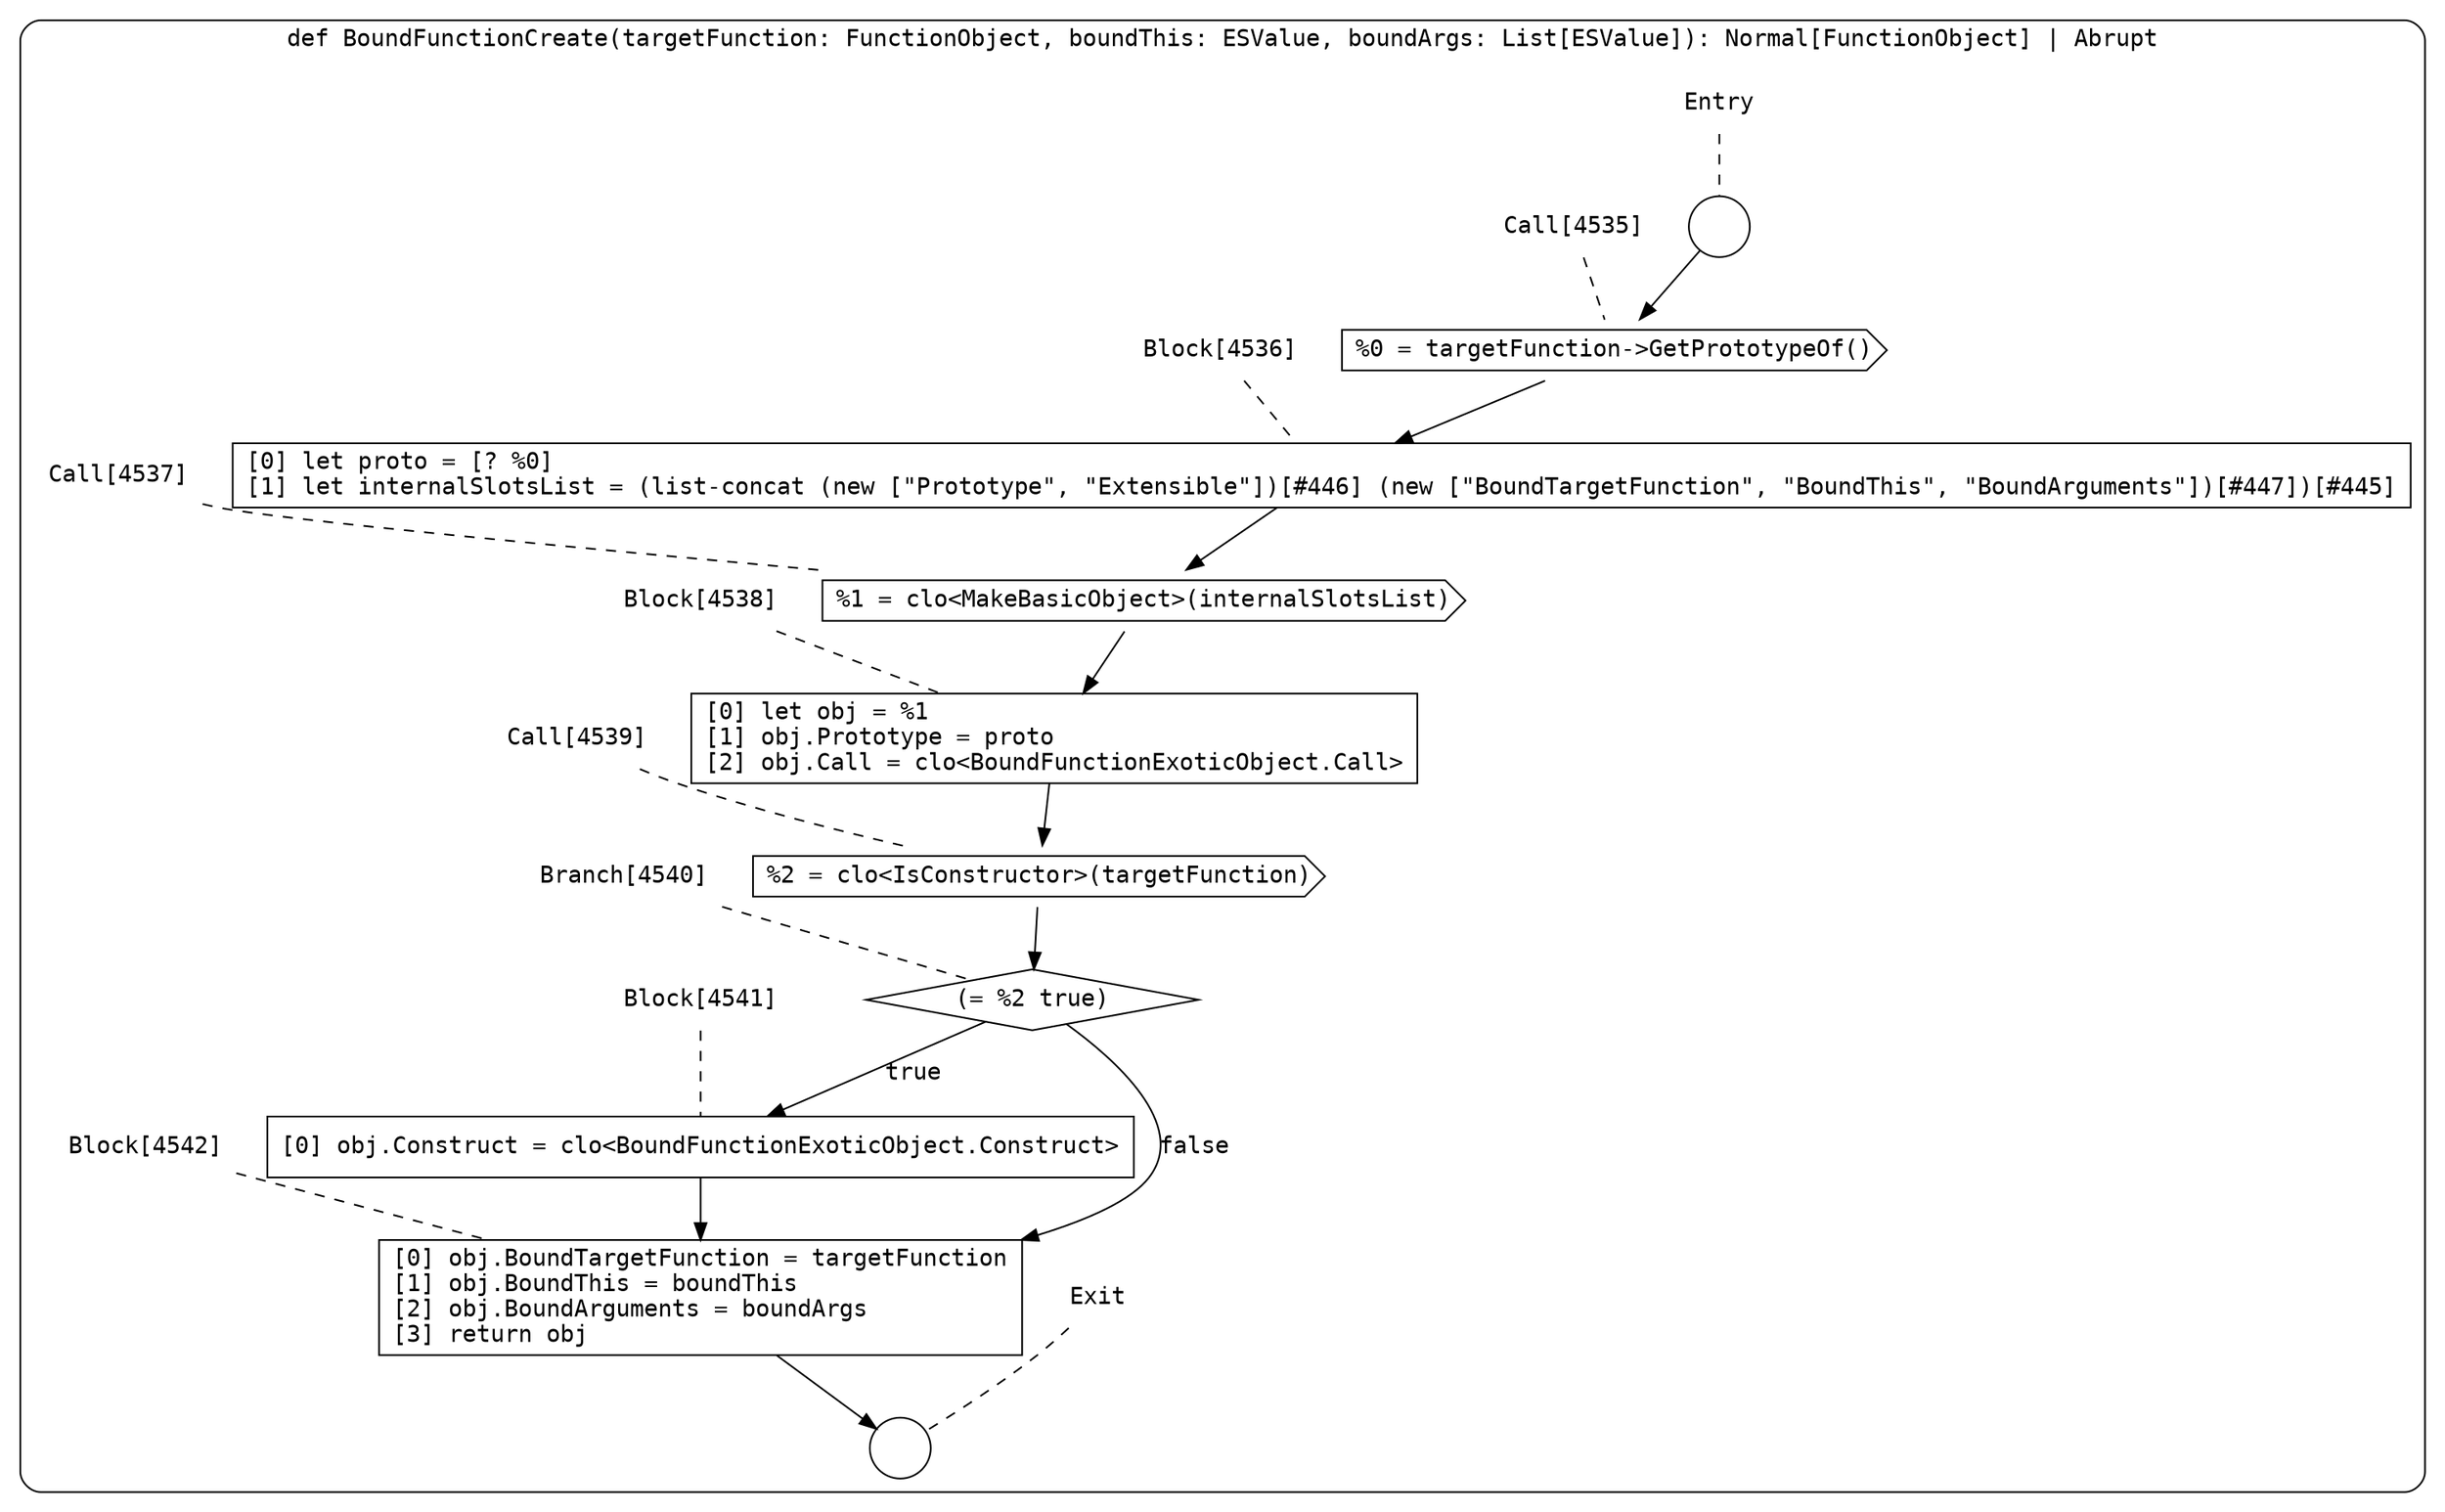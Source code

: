 digraph {
  graph [fontname = "Consolas"]
  node [fontname = "Consolas"]
  edge [fontname = "Consolas"]
  subgraph cluster1104 {
    label = "def BoundFunctionCreate(targetFunction: FunctionObject, boundThis: ESValue, boundArgs: List[ESValue]): Normal[FunctionObject] | Abrupt"
    style = rounded
    cluster1104_entry_name [shape=none, label=<<font color="black">Entry</font>>]
    cluster1104_entry_name -> cluster1104_entry [arrowhead=none, color="black", style=dashed]
    cluster1104_entry [shape=circle label=" " color="black" fillcolor="white" style=filled]
    cluster1104_entry -> node4535 [color="black"]
    cluster1104_exit_name [shape=none, label=<<font color="black">Exit</font>>]
    cluster1104_exit_name -> cluster1104_exit [arrowhead=none, color="black", style=dashed]
    cluster1104_exit [shape=circle label=" " color="black" fillcolor="white" style=filled]
    node4535_name [shape=none, label=<<font color="black">Call[4535]</font>>]
    node4535_name -> node4535 [arrowhead=none, color="black", style=dashed]
    node4535 [shape=cds, label=<<font color="black">%0 = targetFunction-&gt;GetPrototypeOf()</font>> color="black" fillcolor="white", style=filled]
    node4535 -> node4536 [color="black"]
    node4536_name [shape=none, label=<<font color="black">Block[4536]</font>>]
    node4536_name -> node4536 [arrowhead=none, color="black", style=dashed]
    node4536 [shape=box, label=<<font color="black">[0] let proto = [? %0]<BR ALIGN="LEFT"/>[1] let internalSlotsList = (list-concat (new [&quot;Prototype&quot;, &quot;Extensible&quot;])[#446] (new [&quot;BoundTargetFunction&quot;, &quot;BoundThis&quot;, &quot;BoundArguments&quot;])[#447])[#445]<BR ALIGN="LEFT"/></font>> color="black" fillcolor="white", style=filled]
    node4536 -> node4537 [color="black"]
    node4537_name [shape=none, label=<<font color="black">Call[4537]</font>>]
    node4537_name -> node4537 [arrowhead=none, color="black", style=dashed]
    node4537 [shape=cds, label=<<font color="black">%1 = clo&lt;MakeBasicObject&gt;(internalSlotsList)</font>> color="black" fillcolor="white", style=filled]
    node4537 -> node4538 [color="black"]
    node4538_name [shape=none, label=<<font color="black">Block[4538]</font>>]
    node4538_name -> node4538 [arrowhead=none, color="black", style=dashed]
    node4538 [shape=box, label=<<font color="black">[0] let obj = %1<BR ALIGN="LEFT"/>[1] obj.Prototype = proto<BR ALIGN="LEFT"/>[2] obj.Call = clo&lt;BoundFunctionExoticObject.Call&gt;<BR ALIGN="LEFT"/></font>> color="black" fillcolor="white", style=filled]
    node4538 -> node4539 [color="black"]
    node4539_name [shape=none, label=<<font color="black">Call[4539]</font>>]
    node4539_name -> node4539 [arrowhead=none, color="black", style=dashed]
    node4539 [shape=cds, label=<<font color="black">%2 = clo&lt;IsConstructor&gt;(targetFunction)</font>> color="black" fillcolor="white", style=filled]
    node4539 -> node4540 [color="black"]
    node4540_name [shape=none, label=<<font color="black">Branch[4540]</font>>]
    node4540_name -> node4540 [arrowhead=none, color="black", style=dashed]
    node4540 [shape=diamond, label=<<font color="black">(= %2 true)</font>> color="black" fillcolor="white", style=filled]
    node4540 -> node4541 [label=<<font color="black">true</font>> color="black"]
    node4540 -> node4542 [label=<<font color="black">false</font>> color="black"]
    node4541_name [shape=none, label=<<font color="black">Block[4541]</font>>]
    node4541_name -> node4541 [arrowhead=none, color="black", style=dashed]
    node4541 [shape=box, label=<<font color="black">[0] obj.Construct = clo&lt;BoundFunctionExoticObject.Construct&gt;<BR ALIGN="LEFT"/></font>> color="black" fillcolor="white", style=filled]
    node4541 -> node4542 [color="black"]
    node4542_name [shape=none, label=<<font color="black">Block[4542]</font>>]
    node4542_name -> node4542 [arrowhead=none, color="black", style=dashed]
    node4542 [shape=box, label=<<font color="black">[0] obj.BoundTargetFunction = targetFunction<BR ALIGN="LEFT"/>[1] obj.BoundThis = boundThis<BR ALIGN="LEFT"/>[2] obj.BoundArguments = boundArgs<BR ALIGN="LEFT"/>[3] return obj<BR ALIGN="LEFT"/></font>> color="black" fillcolor="white", style=filled]
    node4542 -> cluster1104_exit [color="black"]
  }
}